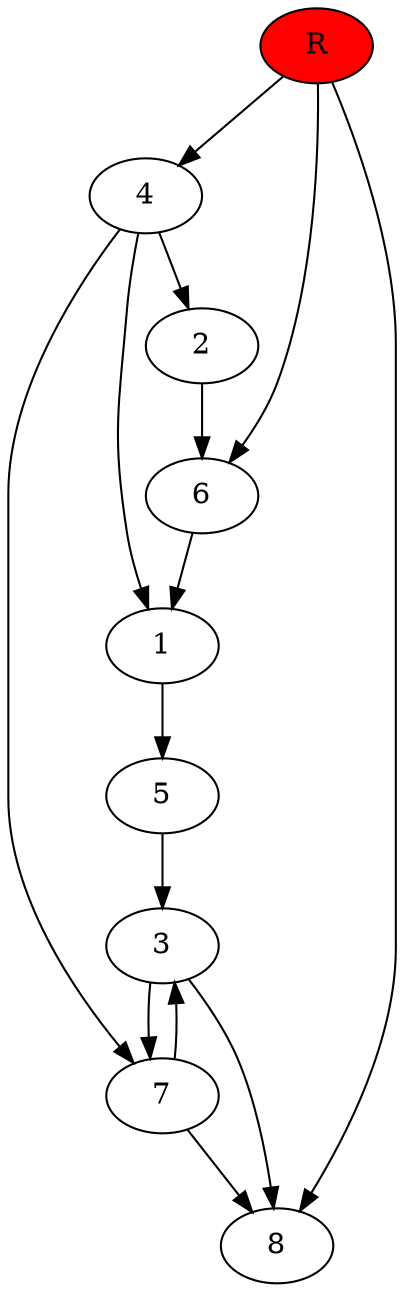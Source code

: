 digraph prb8795 {
	1
	2
	3
	4
	5
	6
	7
	8
	R [fillcolor="#ff0000" style=filled]
	1 -> 5
	2 -> 6
	3 -> 7
	3 -> 8
	4 -> 1
	4 -> 2
	4 -> 7
	5 -> 3
	6 -> 1
	7 -> 3
	7 -> 8
	R -> 4
	R -> 6
	R -> 8
}
